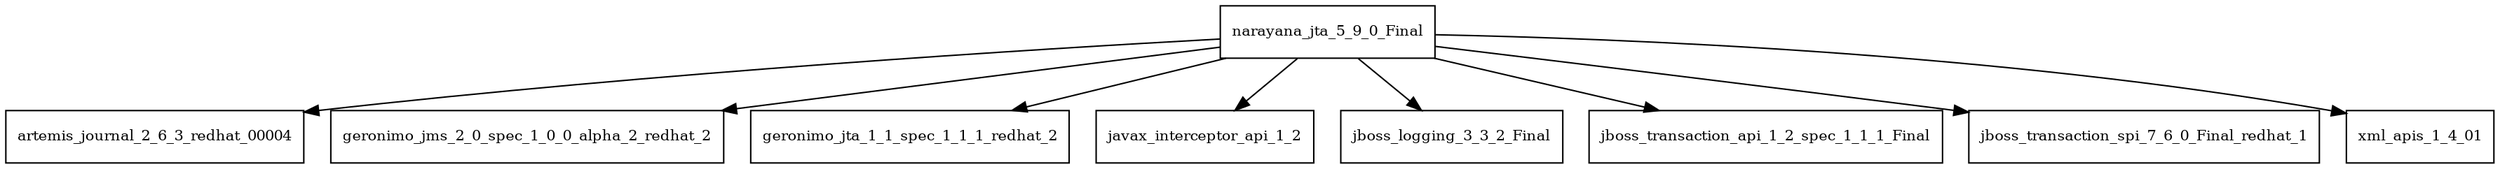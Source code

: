 digraph narayana_jta_5_9_0_Final_dependencies {
  node [shape = box, fontsize=10.0];
  narayana_jta_5_9_0_Final -> artemis_journal_2_6_3_redhat_00004;
  narayana_jta_5_9_0_Final -> geronimo_jms_2_0_spec_1_0_0_alpha_2_redhat_2;
  narayana_jta_5_9_0_Final -> geronimo_jta_1_1_spec_1_1_1_redhat_2;
  narayana_jta_5_9_0_Final -> javax_interceptor_api_1_2;
  narayana_jta_5_9_0_Final -> jboss_logging_3_3_2_Final;
  narayana_jta_5_9_0_Final -> jboss_transaction_api_1_2_spec_1_1_1_Final;
  narayana_jta_5_9_0_Final -> jboss_transaction_spi_7_6_0_Final_redhat_1;
  narayana_jta_5_9_0_Final -> xml_apis_1_4_01;
}
